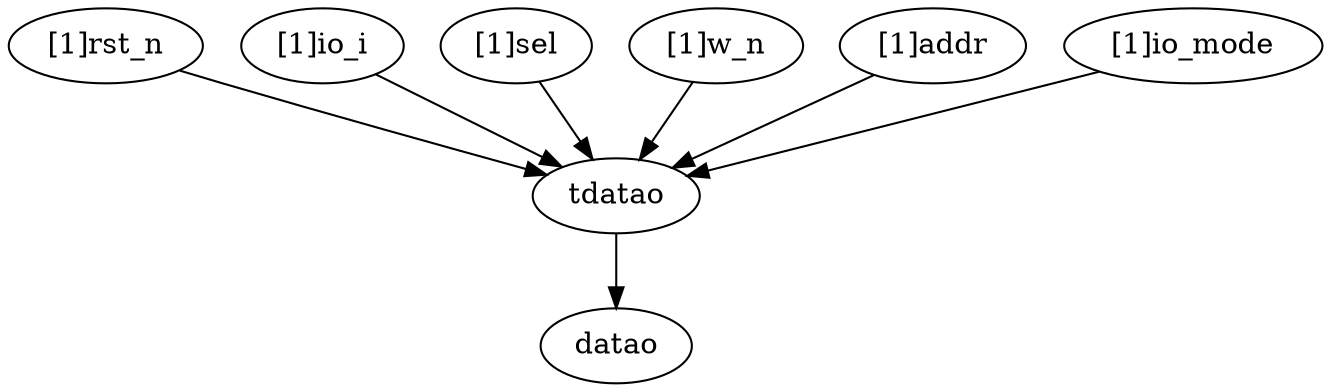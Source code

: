 strict digraph "" {
	datao	 [complexity=0,
		importance=0.146791395251,
		rank=0.0];
	"[1]rst_n"	 [complexity=3,
		importance=1.03197400418,
		rank=0.343991334726];
	tdatao	 [complexity=2,
		importance=0.324714937793,
		rank=0.162357468897];
	"[1]rst_n" -> tdatao;
	tdatao -> datao;
	"[1]io_i"	 [complexity=5,
		importance=0.38254412859,
		rank=0.076508825718];
	"[1]io_i" -> tdatao;
	"[1]sel"	 [complexity=7,
		importance=1.68140387976,
		rank=0.240200554252];
	"[1]sel" -> tdatao;
	"[1]w_n"	 [complexity=6,
		importance=1.35668894197,
		rank=0.226114823662];
	"[1]w_n" -> tdatao;
	"[1]addr"	 [complexity=3,
		importance=0.707259066384,
		rank=0.235753022128];
	"[1]addr" -> tdatao;
	"[1]io_mode"	 [complexity=7,
		importance=0.750860163444,
		rank=0.107265737635];
	"[1]io_mode" -> tdatao;
}
